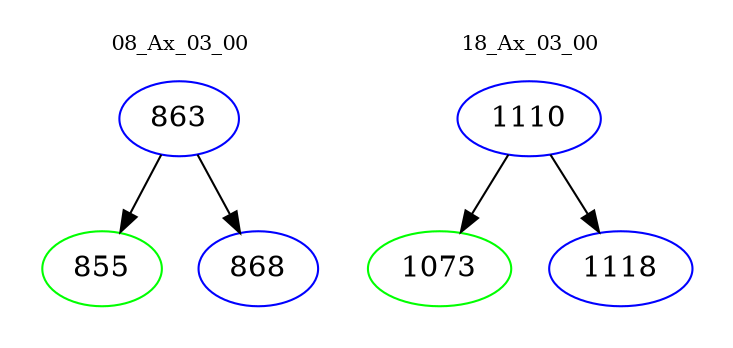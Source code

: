 digraph{
subgraph cluster_0 {
color = white
label = "08_Ax_03_00";
fontsize=10;
T0_863 [label="863", color="blue"]
T0_863 -> T0_855 [color="black"]
T0_855 [label="855", color="green"]
T0_863 -> T0_868 [color="black"]
T0_868 [label="868", color="blue"]
}
subgraph cluster_1 {
color = white
label = "18_Ax_03_00";
fontsize=10;
T1_1110 [label="1110", color="blue"]
T1_1110 -> T1_1073 [color="black"]
T1_1073 [label="1073", color="green"]
T1_1110 -> T1_1118 [color="black"]
T1_1118 [label="1118", color="blue"]
}
}
